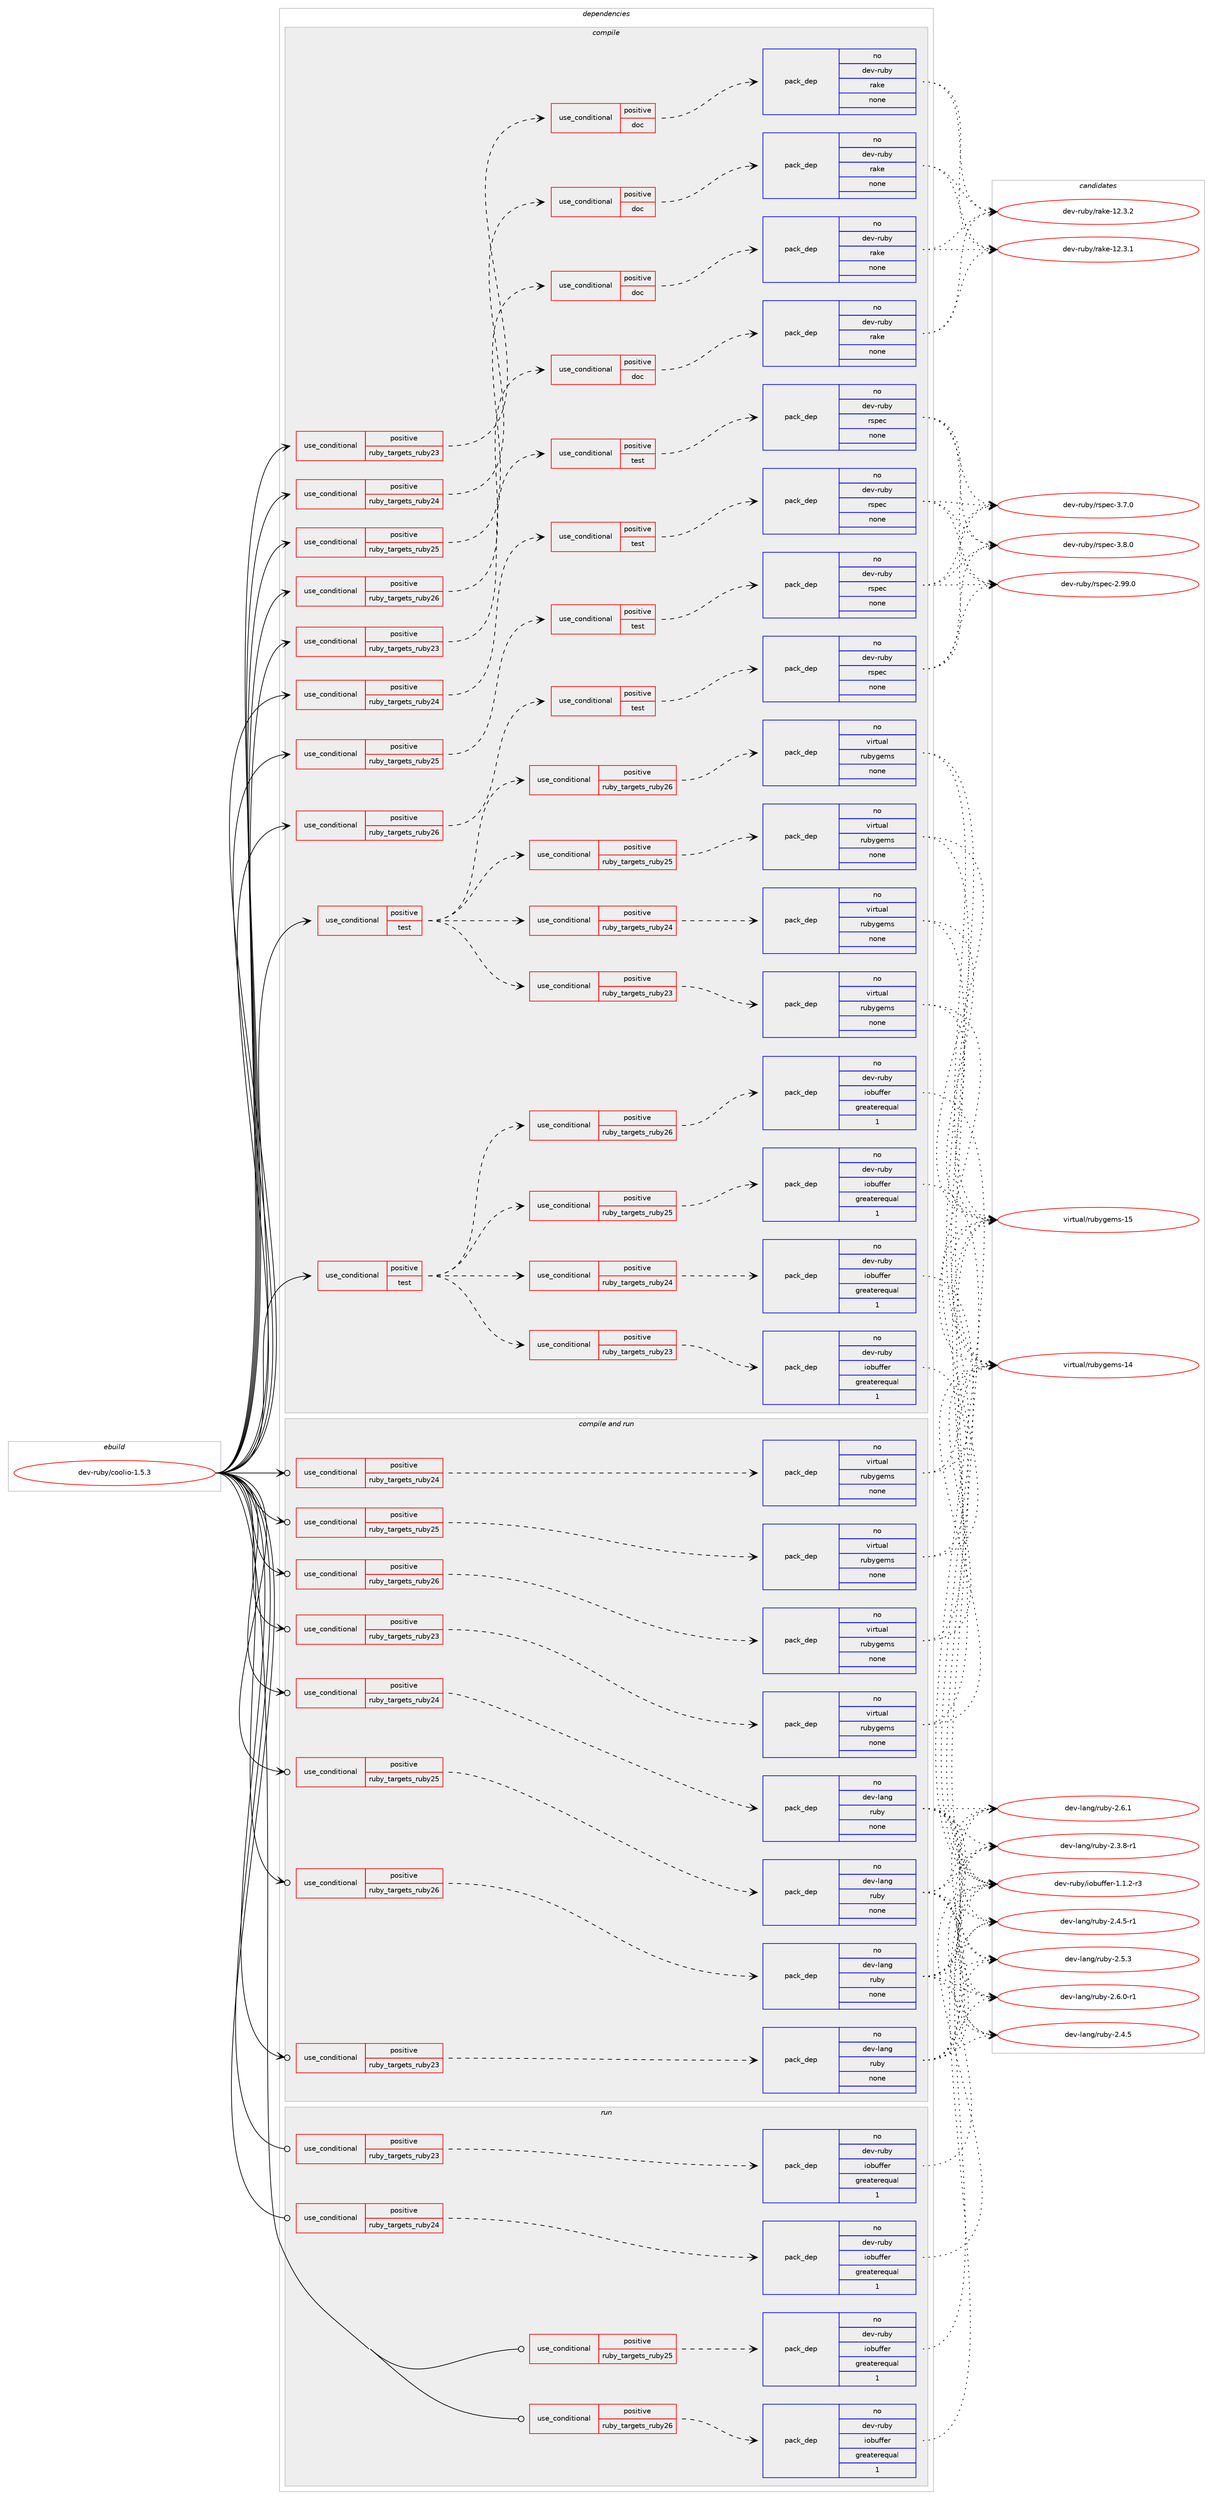 digraph prolog {

# *************
# Graph options
# *************

newrank=true;
concentrate=true;
compound=true;
graph [rankdir=LR,fontname=Helvetica,fontsize=10,ranksep=1.5];#, ranksep=2.5, nodesep=0.2];
edge  [arrowhead=vee];
node  [fontname=Helvetica,fontsize=10];

# **********
# The ebuild
# **********

subgraph cluster_leftcol {
color=gray;
rank=same;
label=<<i>ebuild</i>>;
id [label="dev-ruby/coolio-1.5.3", color=red, width=4, href="../dev-ruby/coolio-1.5.3.svg"];
}

# ****************
# The dependencies
# ****************

subgraph cluster_midcol {
color=gray;
label=<<i>dependencies</i>>;
subgraph cluster_compile {
fillcolor="#eeeeee";
style=filled;
label=<<i>compile</i>>;
subgraph cond397027 {
dependency1488202 [label=<<TABLE BORDER="0" CELLBORDER="1" CELLSPACING="0" CELLPADDING="4"><TR><TD ROWSPAN="3" CELLPADDING="10">use_conditional</TD></TR><TR><TD>positive</TD></TR><TR><TD>ruby_targets_ruby23</TD></TR></TABLE>>, shape=none, color=red];
subgraph cond397028 {
dependency1488203 [label=<<TABLE BORDER="0" CELLBORDER="1" CELLSPACING="0" CELLPADDING="4"><TR><TD ROWSPAN="3" CELLPADDING="10">use_conditional</TD></TR><TR><TD>positive</TD></TR><TR><TD>doc</TD></TR></TABLE>>, shape=none, color=red];
subgraph pack1067731 {
dependency1488204 [label=<<TABLE BORDER="0" CELLBORDER="1" CELLSPACING="0" CELLPADDING="4" WIDTH="220"><TR><TD ROWSPAN="6" CELLPADDING="30">pack_dep</TD></TR><TR><TD WIDTH="110">no</TD></TR><TR><TD>dev-ruby</TD></TR><TR><TD>rake</TD></TR><TR><TD>none</TD></TR><TR><TD></TD></TR></TABLE>>, shape=none, color=blue];
}
dependency1488203:e -> dependency1488204:w [weight=20,style="dashed",arrowhead="vee"];
}
dependency1488202:e -> dependency1488203:w [weight=20,style="dashed",arrowhead="vee"];
}
id:e -> dependency1488202:w [weight=20,style="solid",arrowhead="vee"];
subgraph cond397029 {
dependency1488205 [label=<<TABLE BORDER="0" CELLBORDER="1" CELLSPACING="0" CELLPADDING="4"><TR><TD ROWSPAN="3" CELLPADDING="10">use_conditional</TD></TR><TR><TD>positive</TD></TR><TR><TD>ruby_targets_ruby23</TD></TR></TABLE>>, shape=none, color=red];
subgraph cond397030 {
dependency1488206 [label=<<TABLE BORDER="0" CELLBORDER="1" CELLSPACING="0" CELLPADDING="4"><TR><TD ROWSPAN="3" CELLPADDING="10">use_conditional</TD></TR><TR><TD>positive</TD></TR><TR><TD>test</TD></TR></TABLE>>, shape=none, color=red];
subgraph pack1067732 {
dependency1488207 [label=<<TABLE BORDER="0" CELLBORDER="1" CELLSPACING="0" CELLPADDING="4" WIDTH="220"><TR><TD ROWSPAN="6" CELLPADDING="30">pack_dep</TD></TR><TR><TD WIDTH="110">no</TD></TR><TR><TD>dev-ruby</TD></TR><TR><TD>rspec</TD></TR><TR><TD>none</TD></TR><TR><TD></TD></TR></TABLE>>, shape=none, color=blue];
}
dependency1488206:e -> dependency1488207:w [weight=20,style="dashed",arrowhead="vee"];
}
dependency1488205:e -> dependency1488206:w [weight=20,style="dashed",arrowhead="vee"];
}
id:e -> dependency1488205:w [weight=20,style="solid",arrowhead="vee"];
subgraph cond397031 {
dependency1488208 [label=<<TABLE BORDER="0" CELLBORDER="1" CELLSPACING="0" CELLPADDING="4"><TR><TD ROWSPAN="3" CELLPADDING="10">use_conditional</TD></TR><TR><TD>positive</TD></TR><TR><TD>ruby_targets_ruby24</TD></TR></TABLE>>, shape=none, color=red];
subgraph cond397032 {
dependency1488209 [label=<<TABLE BORDER="0" CELLBORDER="1" CELLSPACING="0" CELLPADDING="4"><TR><TD ROWSPAN="3" CELLPADDING="10">use_conditional</TD></TR><TR><TD>positive</TD></TR><TR><TD>doc</TD></TR></TABLE>>, shape=none, color=red];
subgraph pack1067733 {
dependency1488210 [label=<<TABLE BORDER="0" CELLBORDER="1" CELLSPACING="0" CELLPADDING="4" WIDTH="220"><TR><TD ROWSPAN="6" CELLPADDING="30">pack_dep</TD></TR><TR><TD WIDTH="110">no</TD></TR><TR><TD>dev-ruby</TD></TR><TR><TD>rake</TD></TR><TR><TD>none</TD></TR><TR><TD></TD></TR></TABLE>>, shape=none, color=blue];
}
dependency1488209:e -> dependency1488210:w [weight=20,style="dashed",arrowhead="vee"];
}
dependency1488208:e -> dependency1488209:w [weight=20,style="dashed",arrowhead="vee"];
}
id:e -> dependency1488208:w [weight=20,style="solid",arrowhead="vee"];
subgraph cond397033 {
dependency1488211 [label=<<TABLE BORDER="0" CELLBORDER="1" CELLSPACING="0" CELLPADDING="4"><TR><TD ROWSPAN="3" CELLPADDING="10">use_conditional</TD></TR><TR><TD>positive</TD></TR><TR><TD>ruby_targets_ruby24</TD></TR></TABLE>>, shape=none, color=red];
subgraph cond397034 {
dependency1488212 [label=<<TABLE BORDER="0" CELLBORDER="1" CELLSPACING="0" CELLPADDING="4"><TR><TD ROWSPAN="3" CELLPADDING="10">use_conditional</TD></TR><TR><TD>positive</TD></TR><TR><TD>test</TD></TR></TABLE>>, shape=none, color=red];
subgraph pack1067734 {
dependency1488213 [label=<<TABLE BORDER="0" CELLBORDER="1" CELLSPACING="0" CELLPADDING="4" WIDTH="220"><TR><TD ROWSPAN="6" CELLPADDING="30">pack_dep</TD></TR><TR><TD WIDTH="110">no</TD></TR><TR><TD>dev-ruby</TD></TR><TR><TD>rspec</TD></TR><TR><TD>none</TD></TR><TR><TD></TD></TR></TABLE>>, shape=none, color=blue];
}
dependency1488212:e -> dependency1488213:w [weight=20,style="dashed",arrowhead="vee"];
}
dependency1488211:e -> dependency1488212:w [weight=20,style="dashed",arrowhead="vee"];
}
id:e -> dependency1488211:w [weight=20,style="solid",arrowhead="vee"];
subgraph cond397035 {
dependency1488214 [label=<<TABLE BORDER="0" CELLBORDER="1" CELLSPACING="0" CELLPADDING="4"><TR><TD ROWSPAN="3" CELLPADDING="10">use_conditional</TD></TR><TR><TD>positive</TD></TR><TR><TD>ruby_targets_ruby25</TD></TR></TABLE>>, shape=none, color=red];
subgraph cond397036 {
dependency1488215 [label=<<TABLE BORDER="0" CELLBORDER="1" CELLSPACING="0" CELLPADDING="4"><TR><TD ROWSPAN="3" CELLPADDING="10">use_conditional</TD></TR><TR><TD>positive</TD></TR><TR><TD>doc</TD></TR></TABLE>>, shape=none, color=red];
subgraph pack1067735 {
dependency1488216 [label=<<TABLE BORDER="0" CELLBORDER="1" CELLSPACING="0" CELLPADDING="4" WIDTH="220"><TR><TD ROWSPAN="6" CELLPADDING="30">pack_dep</TD></TR><TR><TD WIDTH="110">no</TD></TR><TR><TD>dev-ruby</TD></TR><TR><TD>rake</TD></TR><TR><TD>none</TD></TR><TR><TD></TD></TR></TABLE>>, shape=none, color=blue];
}
dependency1488215:e -> dependency1488216:w [weight=20,style="dashed",arrowhead="vee"];
}
dependency1488214:e -> dependency1488215:w [weight=20,style="dashed",arrowhead="vee"];
}
id:e -> dependency1488214:w [weight=20,style="solid",arrowhead="vee"];
subgraph cond397037 {
dependency1488217 [label=<<TABLE BORDER="0" CELLBORDER="1" CELLSPACING="0" CELLPADDING="4"><TR><TD ROWSPAN="3" CELLPADDING="10">use_conditional</TD></TR><TR><TD>positive</TD></TR><TR><TD>ruby_targets_ruby25</TD></TR></TABLE>>, shape=none, color=red];
subgraph cond397038 {
dependency1488218 [label=<<TABLE BORDER="0" CELLBORDER="1" CELLSPACING="0" CELLPADDING="4"><TR><TD ROWSPAN="3" CELLPADDING="10">use_conditional</TD></TR><TR><TD>positive</TD></TR><TR><TD>test</TD></TR></TABLE>>, shape=none, color=red];
subgraph pack1067736 {
dependency1488219 [label=<<TABLE BORDER="0" CELLBORDER="1" CELLSPACING="0" CELLPADDING="4" WIDTH="220"><TR><TD ROWSPAN="6" CELLPADDING="30">pack_dep</TD></TR><TR><TD WIDTH="110">no</TD></TR><TR><TD>dev-ruby</TD></TR><TR><TD>rspec</TD></TR><TR><TD>none</TD></TR><TR><TD></TD></TR></TABLE>>, shape=none, color=blue];
}
dependency1488218:e -> dependency1488219:w [weight=20,style="dashed",arrowhead="vee"];
}
dependency1488217:e -> dependency1488218:w [weight=20,style="dashed",arrowhead="vee"];
}
id:e -> dependency1488217:w [weight=20,style="solid",arrowhead="vee"];
subgraph cond397039 {
dependency1488220 [label=<<TABLE BORDER="0" CELLBORDER="1" CELLSPACING="0" CELLPADDING="4"><TR><TD ROWSPAN="3" CELLPADDING="10">use_conditional</TD></TR><TR><TD>positive</TD></TR><TR><TD>ruby_targets_ruby26</TD></TR></TABLE>>, shape=none, color=red];
subgraph cond397040 {
dependency1488221 [label=<<TABLE BORDER="0" CELLBORDER="1" CELLSPACING="0" CELLPADDING="4"><TR><TD ROWSPAN="3" CELLPADDING="10">use_conditional</TD></TR><TR><TD>positive</TD></TR><TR><TD>doc</TD></TR></TABLE>>, shape=none, color=red];
subgraph pack1067737 {
dependency1488222 [label=<<TABLE BORDER="0" CELLBORDER="1" CELLSPACING="0" CELLPADDING="4" WIDTH="220"><TR><TD ROWSPAN="6" CELLPADDING="30">pack_dep</TD></TR><TR><TD WIDTH="110">no</TD></TR><TR><TD>dev-ruby</TD></TR><TR><TD>rake</TD></TR><TR><TD>none</TD></TR><TR><TD></TD></TR></TABLE>>, shape=none, color=blue];
}
dependency1488221:e -> dependency1488222:w [weight=20,style="dashed",arrowhead="vee"];
}
dependency1488220:e -> dependency1488221:w [weight=20,style="dashed",arrowhead="vee"];
}
id:e -> dependency1488220:w [weight=20,style="solid",arrowhead="vee"];
subgraph cond397041 {
dependency1488223 [label=<<TABLE BORDER="0" CELLBORDER="1" CELLSPACING="0" CELLPADDING="4"><TR><TD ROWSPAN="3" CELLPADDING="10">use_conditional</TD></TR><TR><TD>positive</TD></TR><TR><TD>ruby_targets_ruby26</TD></TR></TABLE>>, shape=none, color=red];
subgraph cond397042 {
dependency1488224 [label=<<TABLE BORDER="0" CELLBORDER="1" CELLSPACING="0" CELLPADDING="4"><TR><TD ROWSPAN="3" CELLPADDING="10">use_conditional</TD></TR><TR><TD>positive</TD></TR><TR><TD>test</TD></TR></TABLE>>, shape=none, color=red];
subgraph pack1067738 {
dependency1488225 [label=<<TABLE BORDER="0" CELLBORDER="1" CELLSPACING="0" CELLPADDING="4" WIDTH="220"><TR><TD ROWSPAN="6" CELLPADDING="30">pack_dep</TD></TR><TR><TD WIDTH="110">no</TD></TR><TR><TD>dev-ruby</TD></TR><TR><TD>rspec</TD></TR><TR><TD>none</TD></TR><TR><TD></TD></TR></TABLE>>, shape=none, color=blue];
}
dependency1488224:e -> dependency1488225:w [weight=20,style="dashed",arrowhead="vee"];
}
dependency1488223:e -> dependency1488224:w [weight=20,style="dashed",arrowhead="vee"];
}
id:e -> dependency1488223:w [weight=20,style="solid",arrowhead="vee"];
subgraph cond397043 {
dependency1488226 [label=<<TABLE BORDER="0" CELLBORDER="1" CELLSPACING="0" CELLPADDING="4"><TR><TD ROWSPAN="3" CELLPADDING="10">use_conditional</TD></TR><TR><TD>positive</TD></TR><TR><TD>test</TD></TR></TABLE>>, shape=none, color=red];
subgraph cond397044 {
dependency1488227 [label=<<TABLE BORDER="0" CELLBORDER="1" CELLSPACING="0" CELLPADDING="4"><TR><TD ROWSPAN="3" CELLPADDING="10">use_conditional</TD></TR><TR><TD>positive</TD></TR><TR><TD>ruby_targets_ruby23</TD></TR></TABLE>>, shape=none, color=red];
subgraph pack1067739 {
dependency1488228 [label=<<TABLE BORDER="0" CELLBORDER="1" CELLSPACING="0" CELLPADDING="4" WIDTH="220"><TR><TD ROWSPAN="6" CELLPADDING="30">pack_dep</TD></TR><TR><TD WIDTH="110">no</TD></TR><TR><TD>dev-ruby</TD></TR><TR><TD>iobuffer</TD></TR><TR><TD>greaterequal</TD></TR><TR><TD>1</TD></TR></TABLE>>, shape=none, color=blue];
}
dependency1488227:e -> dependency1488228:w [weight=20,style="dashed",arrowhead="vee"];
}
dependency1488226:e -> dependency1488227:w [weight=20,style="dashed",arrowhead="vee"];
subgraph cond397045 {
dependency1488229 [label=<<TABLE BORDER="0" CELLBORDER="1" CELLSPACING="0" CELLPADDING="4"><TR><TD ROWSPAN="3" CELLPADDING="10">use_conditional</TD></TR><TR><TD>positive</TD></TR><TR><TD>ruby_targets_ruby24</TD></TR></TABLE>>, shape=none, color=red];
subgraph pack1067740 {
dependency1488230 [label=<<TABLE BORDER="0" CELLBORDER="1" CELLSPACING="0" CELLPADDING="4" WIDTH="220"><TR><TD ROWSPAN="6" CELLPADDING="30">pack_dep</TD></TR><TR><TD WIDTH="110">no</TD></TR><TR><TD>dev-ruby</TD></TR><TR><TD>iobuffer</TD></TR><TR><TD>greaterequal</TD></TR><TR><TD>1</TD></TR></TABLE>>, shape=none, color=blue];
}
dependency1488229:e -> dependency1488230:w [weight=20,style="dashed",arrowhead="vee"];
}
dependency1488226:e -> dependency1488229:w [weight=20,style="dashed",arrowhead="vee"];
subgraph cond397046 {
dependency1488231 [label=<<TABLE BORDER="0" CELLBORDER="1" CELLSPACING="0" CELLPADDING="4"><TR><TD ROWSPAN="3" CELLPADDING="10">use_conditional</TD></TR><TR><TD>positive</TD></TR><TR><TD>ruby_targets_ruby25</TD></TR></TABLE>>, shape=none, color=red];
subgraph pack1067741 {
dependency1488232 [label=<<TABLE BORDER="0" CELLBORDER="1" CELLSPACING="0" CELLPADDING="4" WIDTH="220"><TR><TD ROWSPAN="6" CELLPADDING="30">pack_dep</TD></TR><TR><TD WIDTH="110">no</TD></TR><TR><TD>dev-ruby</TD></TR><TR><TD>iobuffer</TD></TR><TR><TD>greaterequal</TD></TR><TR><TD>1</TD></TR></TABLE>>, shape=none, color=blue];
}
dependency1488231:e -> dependency1488232:w [weight=20,style="dashed",arrowhead="vee"];
}
dependency1488226:e -> dependency1488231:w [weight=20,style="dashed",arrowhead="vee"];
subgraph cond397047 {
dependency1488233 [label=<<TABLE BORDER="0" CELLBORDER="1" CELLSPACING="0" CELLPADDING="4"><TR><TD ROWSPAN="3" CELLPADDING="10">use_conditional</TD></TR><TR><TD>positive</TD></TR><TR><TD>ruby_targets_ruby26</TD></TR></TABLE>>, shape=none, color=red];
subgraph pack1067742 {
dependency1488234 [label=<<TABLE BORDER="0" CELLBORDER="1" CELLSPACING="0" CELLPADDING="4" WIDTH="220"><TR><TD ROWSPAN="6" CELLPADDING="30">pack_dep</TD></TR><TR><TD WIDTH="110">no</TD></TR><TR><TD>dev-ruby</TD></TR><TR><TD>iobuffer</TD></TR><TR><TD>greaterequal</TD></TR><TR><TD>1</TD></TR></TABLE>>, shape=none, color=blue];
}
dependency1488233:e -> dependency1488234:w [weight=20,style="dashed",arrowhead="vee"];
}
dependency1488226:e -> dependency1488233:w [weight=20,style="dashed",arrowhead="vee"];
}
id:e -> dependency1488226:w [weight=20,style="solid",arrowhead="vee"];
subgraph cond397048 {
dependency1488235 [label=<<TABLE BORDER="0" CELLBORDER="1" CELLSPACING="0" CELLPADDING="4"><TR><TD ROWSPAN="3" CELLPADDING="10">use_conditional</TD></TR><TR><TD>positive</TD></TR><TR><TD>test</TD></TR></TABLE>>, shape=none, color=red];
subgraph cond397049 {
dependency1488236 [label=<<TABLE BORDER="0" CELLBORDER="1" CELLSPACING="0" CELLPADDING="4"><TR><TD ROWSPAN="3" CELLPADDING="10">use_conditional</TD></TR><TR><TD>positive</TD></TR><TR><TD>ruby_targets_ruby23</TD></TR></TABLE>>, shape=none, color=red];
subgraph pack1067743 {
dependency1488237 [label=<<TABLE BORDER="0" CELLBORDER="1" CELLSPACING="0" CELLPADDING="4" WIDTH="220"><TR><TD ROWSPAN="6" CELLPADDING="30">pack_dep</TD></TR><TR><TD WIDTH="110">no</TD></TR><TR><TD>virtual</TD></TR><TR><TD>rubygems</TD></TR><TR><TD>none</TD></TR><TR><TD></TD></TR></TABLE>>, shape=none, color=blue];
}
dependency1488236:e -> dependency1488237:w [weight=20,style="dashed",arrowhead="vee"];
}
dependency1488235:e -> dependency1488236:w [weight=20,style="dashed",arrowhead="vee"];
subgraph cond397050 {
dependency1488238 [label=<<TABLE BORDER="0" CELLBORDER="1" CELLSPACING="0" CELLPADDING="4"><TR><TD ROWSPAN="3" CELLPADDING="10">use_conditional</TD></TR><TR><TD>positive</TD></TR><TR><TD>ruby_targets_ruby24</TD></TR></TABLE>>, shape=none, color=red];
subgraph pack1067744 {
dependency1488239 [label=<<TABLE BORDER="0" CELLBORDER="1" CELLSPACING="0" CELLPADDING="4" WIDTH="220"><TR><TD ROWSPAN="6" CELLPADDING="30">pack_dep</TD></TR><TR><TD WIDTH="110">no</TD></TR><TR><TD>virtual</TD></TR><TR><TD>rubygems</TD></TR><TR><TD>none</TD></TR><TR><TD></TD></TR></TABLE>>, shape=none, color=blue];
}
dependency1488238:e -> dependency1488239:w [weight=20,style="dashed",arrowhead="vee"];
}
dependency1488235:e -> dependency1488238:w [weight=20,style="dashed",arrowhead="vee"];
subgraph cond397051 {
dependency1488240 [label=<<TABLE BORDER="0" CELLBORDER="1" CELLSPACING="0" CELLPADDING="4"><TR><TD ROWSPAN="3" CELLPADDING="10">use_conditional</TD></TR><TR><TD>positive</TD></TR><TR><TD>ruby_targets_ruby25</TD></TR></TABLE>>, shape=none, color=red];
subgraph pack1067745 {
dependency1488241 [label=<<TABLE BORDER="0" CELLBORDER="1" CELLSPACING="0" CELLPADDING="4" WIDTH="220"><TR><TD ROWSPAN="6" CELLPADDING="30">pack_dep</TD></TR><TR><TD WIDTH="110">no</TD></TR><TR><TD>virtual</TD></TR><TR><TD>rubygems</TD></TR><TR><TD>none</TD></TR><TR><TD></TD></TR></TABLE>>, shape=none, color=blue];
}
dependency1488240:e -> dependency1488241:w [weight=20,style="dashed",arrowhead="vee"];
}
dependency1488235:e -> dependency1488240:w [weight=20,style="dashed",arrowhead="vee"];
subgraph cond397052 {
dependency1488242 [label=<<TABLE BORDER="0" CELLBORDER="1" CELLSPACING="0" CELLPADDING="4"><TR><TD ROWSPAN="3" CELLPADDING="10">use_conditional</TD></TR><TR><TD>positive</TD></TR><TR><TD>ruby_targets_ruby26</TD></TR></TABLE>>, shape=none, color=red];
subgraph pack1067746 {
dependency1488243 [label=<<TABLE BORDER="0" CELLBORDER="1" CELLSPACING="0" CELLPADDING="4" WIDTH="220"><TR><TD ROWSPAN="6" CELLPADDING="30">pack_dep</TD></TR><TR><TD WIDTH="110">no</TD></TR><TR><TD>virtual</TD></TR><TR><TD>rubygems</TD></TR><TR><TD>none</TD></TR><TR><TD></TD></TR></TABLE>>, shape=none, color=blue];
}
dependency1488242:e -> dependency1488243:w [weight=20,style="dashed",arrowhead="vee"];
}
dependency1488235:e -> dependency1488242:w [weight=20,style="dashed",arrowhead="vee"];
}
id:e -> dependency1488235:w [weight=20,style="solid",arrowhead="vee"];
}
subgraph cluster_compileandrun {
fillcolor="#eeeeee";
style=filled;
label=<<i>compile and run</i>>;
subgraph cond397053 {
dependency1488244 [label=<<TABLE BORDER="0" CELLBORDER="1" CELLSPACING="0" CELLPADDING="4"><TR><TD ROWSPAN="3" CELLPADDING="10">use_conditional</TD></TR><TR><TD>positive</TD></TR><TR><TD>ruby_targets_ruby23</TD></TR></TABLE>>, shape=none, color=red];
subgraph pack1067747 {
dependency1488245 [label=<<TABLE BORDER="0" CELLBORDER="1" CELLSPACING="0" CELLPADDING="4" WIDTH="220"><TR><TD ROWSPAN="6" CELLPADDING="30">pack_dep</TD></TR><TR><TD WIDTH="110">no</TD></TR><TR><TD>dev-lang</TD></TR><TR><TD>ruby</TD></TR><TR><TD>none</TD></TR><TR><TD></TD></TR></TABLE>>, shape=none, color=blue];
}
dependency1488244:e -> dependency1488245:w [weight=20,style="dashed",arrowhead="vee"];
}
id:e -> dependency1488244:w [weight=20,style="solid",arrowhead="odotvee"];
subgraph cond397054 {
dependency1488246 [label=<<TABLE BORDER="0" CELLBORDER="1" CELLSPACING="0" CELLPADDING="4"><TR><TD ROWSPAN="3" CELLPADDING="10">use_conditional</TD></TR><TR><TD>positive</TD></TR><TR><TD>ruby_targets_ruby23</TD></TR></TABLE>>, shape=none, color=red];
subgraph pack1067748 {
dependency1488247 [label=<<TABLE BORDER="0" CELLBORDER="1" CELLSPACING="0" CELLPADDING="4" WIDTH="220"><TR><TD ROWSPAN="6" CELLPADDING="30">pack_dep</TD></TR><TR><TD WIDTH="110">no</TD></TR><TR><TD>virtual</TD></TR><TR><TD>rubygems</TD></TR><TR><TD>none</TD></TR><TR><TD></TD></TR></TABLE>>, shape=none, color=blue];
}
dependency1488246:e -> dependency1488247:w [weight=20,style="dashed",arrowhead="vee"];
}
id:e -> dependency1488246:w [weight=20,style="solid",arrowhead="odotvee"];
subgraph cond397055 {
dependency1488248 [label=<<TABLE BORDER="0" CELLBORDER="1" CELLSPACING="0" CELLPADDING="4"><TR><TD ROWSPAN="3" CELLPADDING="10">use_conditional</TD></TR><TR><TD>positive</TD></TR><TR><TD>ruby_targets_ruby24</TD></TR></TABLE>>, shape=none, color=red];
subgraph pack1067749 {
dependency1488249 [label=<<TABLE BORDER="0" CELLBORDER="1" CELLSPACING="0" CELLPADDING="4" WIDTH="220"><TR><TD ROWSPAN="6" CELLPADDING="30">pack_dep</TD></TR><TR><TD WIDTH="110">no</TD></TR><TR><TD>dev-lang</TD></TR><TR><TD>ruby</TD></TR><TR><TD>none</TD></TR><TR><TD></TD></TR></TABLE>>, shape=none, color=blue];
}
dependency1488248:e -> dependency1488249:w [weight=20,style="dashed",arrowhead="vee"];
}
id:e -> dependency1488248:w [weight=20,style="solid",arrowhead="odotvee"];
subgraph cond397056 {
dependency1488250 [label=<<TABLE BORDER="0" CELLBORDER="1" CELLSPACING="0" CELLPADDING="4"><TR><TD ROWSPAN="3" CELLPADDING="10">use_conditional</TD></TR><TR><TD>positive</TD></TR><TR><TD>ruby_targets_ruby24</TD></TR></TABLE>>, shape=none, color=red];
subgraph pack1067750 {
dependency1488251 [label=<<TABLE BORDER="0" CELLBORDER="1" CELLSPACING="0" CELLPADDING="4" WIDTH="220"><TR><TD ROWSPAN="6" CELLPADDING="30">pack_dep</TD></TR><TR><TD WIDTH="110">no</TD></TR><TR><TD>virtual</TD></TR><TR><TD>rubygems</TD></TR><TR><TD>none</TD></TR><TR><TD></TD></TR></TABLE>>, shape=none, color=blue];
}
dependency1488250:e -> dependency1488251:w [weight=20,style="dashed",arrowhead="vee"];
}
id:e -> dependency1488250:w [weight=20,style="solid",arrowhead="odotvee"];
subgraph cond397057 {
dependency1488252 [label=<<TABLE BORDER="0" CELLBORDER="1" CELLSPACING="0" CELLPADDING="4"><TR><TD ROWSPAN="3" CELLPADDING="10">use_conditional</TD></TR><TR><TD>positive</TD></TR><TR><TD>ruby_targets_ruby25</TD></TR></TABLE>>, shape=none, color=red];
subgraph pack1067751 {
dependency1488253 [label=<<TABLE BORDER="0" CELLBORDER="1" CELLSPACING="0" CELLPADDING="4" WIDTH="220"><TR><TD ROWSPAN="6" CELLPADDING="30">pack_dep</TD></TR><TR><TD WIDTH="110">no</TD></TR><TR><TD>dev-lang</TD></TR><TR><TD>ruby</TD></TR><TR><TD>none</TD></TR><TR><TD></TD></TR></TABLE>>, shape=none, color=blue];
}
dependency1488252:e -> dependency1488253:w [weight=20,style="dashed",arrowhead="vee"];
}
id:e -> dependency1488252:w [weight=20,style="solid",arrowhead="odotvee"];
subgraph cond397058 {
dependency1488254 [label=<<TABLE BORDER="0" CELLBORDER="1" CELLSPACING="0" CELLPADDING="4"><TR><TD ROWSPAN="3" CELLPADDING="10">use_conditional</TD></TR><TR><TD>positive</TD></TR><TR><TD>ruby_targets_ruby25</TD></TR></TABLE>>, shape=none, color=red];
subgraph pack1067752 {
dependency1488255 [label=<<TABLE BORDER="0" CELLBORDER="1" CELLSPACING="0" CELLPADDING="4" WIDTH="220"><TR><TD ROWSPAN="6" CELLPADDING="30">pack_dep</TD></TR><TR><TD WIDTH="110">no</TD></TR><TR><TD>virtual</TD></TR><TR><TD>rubygems</TD></TR><TR><TD>none</TD></TR><TR><TD></TD></TR></TABLE>>, shape=none, color=blue];
}
dependency1488254:e -> dependency1488255:w [weight=20,style="dashed",arrowhead="vee"];
}
id:e -> dependency1488254:w [weight=20,style="solid",arrowhead="odotvee"];
subgraph cond397059 {
dependency1488256 [label=<<TABLE BORDER="0" CELLBORDER="1" CELLSPACING="0" CELLPADDING="4"><TR><TD ROWSPAN="3" CELLPADDING="10">use_conditional</TD></TR><TR><TD>positive</TD></TR><TR><TD>ruby_targets_ruby26</TD></TR></TABLE>>, shape=none, color=red];
subgraph pack1067753 {
dependency1488257 [label=<<TABLE BORDER="0" CELLBORDER="1" CELLSPACING="0" CELLPADDING="4" WIDTH="220"><TR><TD ROWSPAN="6" CELLPADDING="30">pack_dep</TD></TR><TR><TD WIDTH="110">no</TD></TR><TR><TD>dev-lang</TD></TR><TR><TD>ruby</TD></TR><TR><TD>none</TD></TR><TR><TD></TD></TR></TABLE>>, shape=none, color=blue];
}
dependency1488256:e -> dependency1488257:w [weight=20,style="dashed",arrowhead="vee"];
}
id:e -> dependency1488256:w [weight=20,style="solid",arrowhead="odotvee"];
subgraph cond397060 {
dependency1488258 [label=<<TABLE BORDER="0" CELLBORDER="1" CELLSPACING="0" CELLPADDING="4"><TR><TD ROWSPAN="3" CELLPADDING="10">use_conditional</TD></TR><TR><TD>positive</TD></TR><TR><TD>ruby_targets_ruby26</TD></TR></TABLE>>, shape=none, color=red];
subgraph pack1067754 {
dependency1488259 [label=<<TABLE BORDER="0" CELLBORDER="1" CELLSPACING="0" CELLPADDING="4" WIDTH="220"><TR><TD ROWSPAN="6" CELLPADDING="30">pack_dep</TD></TR><TR><TD WIDTH="110">no</TD></TR><TR><TD>virtual</TD></TR><TR><TD>rubygems</TD></TR><TR><TD>none</TD></TR><TR><TD></TD></TR></TABLE>>, shape=none, color=blue];
}
dependency1488258:e -> dependency1488259:w [weight=20,style="dashed",arrowhead="vee"];
}
id:e -> dependency1488258:w [weight=20,style="solid",arrowhead="odotvee"];
}
subgraph cluster_run {
fillcolor="#eeeeee";
style=filled;
label=<<i>run</i>>;
subgraph cond397061 {
dependency1488260 [label=<<TABLE BORDER="0" CELLBORDER="1" CELLSPACING="0" CELLPADDING="4"><TR><TD ROWSPAN="3" CELLPADDING="10">use_conditional</TD></TR><TR><TD>positive</TD></TR><TR><TD>ruby_targets_ruby23</TD></TR></TABLE>>, shape=none, color=red];
subgraph pack1067755 {
dependency1488261 [label=<<TABLE BORDER="0" CELLBORDER="1" CELLSPACING="0" CELLPADDING="4" WIDTH="220"><TR><TD ROWSPAN="6" CELLPADDING="30">pack_dep</TD></TR><TR><TD WIDTH="110">no</TD></TR><TR><TD>dev-ruby</TD></TR><TR><TD>iobuffer</TD></TR><TR><TD>greaterequal</TD></TR><TR><TD>1</TD></TR></TABLE>>, shape=none, color=blue];
}
dependency1488260:e -> dependency1488261:w [weight=20,style="dashed",arrowhead="vee"];
}
id:e -> dependency1488260:w [weight=20,style="solid",arrowhead="odot"];
subgraph cond397062 {
dependency1488262 [label=<<TABLE BORDER="0" CELLBORDER="1" CELLSPACING="0" CELLPADDING="4"><TR><TD ROWSPAN="3" CELLPADDING="10">use_conditional</TD></TR><TR><TD>positive</TD></TR><TR><TD>ruby_targets_ruby24</TD></TR></TABLE>>, shape=none, color=red];
subgraph pack1067756 {
dependency1488263 [label=<<TABLE BORDER="0" CELLBORDER="1" CELLSPACING="0" CELLPADDING="4" WIDTH="220"><TR><TD ROWSPAN="6" CELLPADDING="30">pack_dep</TD></TR><TR><TD WIDTH="110">no</TD></TR><TR><TD>dev-ruby</TD></TR><TR><TD>iobuffer</TD></TR><TR><TD>greaterequal</TD></TR><TR><TD>1</TD></TR></TABLE>>, shape=none, color=blue];
}
dependency1488262:e -> dependency1488263:w [weight=20,style="dashed",arrowhead="vee"];
}
id:e -> dependency1488262:w [weight=20,style="solid",arrowhead="odot"];
subgraph cond397063 {
dependency1488264 [label=<<TABLE BORDER="0" CELLBORDER="1" CELLSPACING="0" CELLPADDING="4"><TR><TD ROWSPAN="3" CELLPADDING="10">use_conditional</TD></TR><TR><TD>positive</TD></TR><TR><TD>ruby_targets_ruby25</TD></TR></TABLE>>, shape=none, color=red];
subgraph pack1067757 {
dependency1488265 [label=<<TABLE BORDER="0" CELLBORDER="1" CELLSPACING="0" CELLPADDING="4" WIDTH="220"><TR><TD ROWSPAN="6" CELLPADDING="30">pack_dep</TD></TR><TR><TD WIDTH="110">no</TD></TR><TR><TD>dev-ruby</TD></TR><TR><TD>iobuffer</TD></TR><TR><TD>greaterequal</TD></TR><TR><TD>1</TD></TR></TABLE>>, shape=none, color=blue];
}
dependency1488264:e -> dependency1488265:w [weight=20,style="dashed",arrowhead="vee"];
}
id:e -> dependency1488264:w [weight=20,style="solid",arrowhead="odot"];
subgraph cond397064 {
dependency1488266 [label=<<TABLE BORDER="0" CELLBORDER="1" CELLSPACING="0" CELLPADDING="4"><TR><TD ROWSPAN="3" CELLPADDING="10">use_conditional</TD></TR><TR><TD>positive</TD></TR><TR><TD>ruby_targets_ruby26</TD></TR></TABLE>>, shape=none, color=red];
subgraph pack1067758 {
dependency1488267 [label=<<TABLE BORDER="0" CELLBORDER="1" CELLSPACING="0" CELLPADDING="4" WIDTH="220"><TR><TD ROWSPAN="6" CELLPADDING="30">pack_dep</TD></TR><TR><TD WIDTH="110">no</TD></TR><TR><TD>dev-ruby</TD></TR><TR><TD>iobuffer</TD></TR><TR><TD>greaterequal</TD></TR><TR><TD>1</TD></TR></TABLE>>, shape=none, color=blue];
}
dependency1488266:e -> dependency1488267:w [weight=20,style="dashed",arrowhead="vee"];
}
id:e -> dependency1488266:w [weight=20,style="solid",arrowhead="odot"];
}
}

# **************
# The candidates
# **************

subgraph cluster_choices {
rank=same;
color=gray;
label=<<i>candidates</i>>;

subgraph choice1067731 {
color=black;
nodesep=1;
choice1001011184511411798121471149710710145495046514649 [label="dev-ruby/rake-12.3.1", color=red, width=4,href="../dev-ruby/rake-12.3.1.svg"];
choice1001011184511411798121471149710710145495046514650 [label="dev-ruby/rake-12.3.2", color=red, width=4,href="../dev-ruby/rake-12.3.2.svg"];
dependency1488204:e -> choice1001011184511411798121471149710710145495046514649:w [style=dotted,weight="100"];
dependency1488204:e -> choice1001011184511411798121471149710710145495046514650:w [style=dotted,weight="100"];
}
subgraph choice1067732 {
color=black;
nodesep=1;
choice1001011184511411798121471141151121019945504657574648 [label="dev-ruby/rspec-2.99.0", color=red, width=4,href="../dev-ruby/rspec-2.99.0.svg"];
choice10010111845114117981214711411511210199455146554648 [label="dev-ruby/rspec-3.7.0", color=red, width=4,href="../dev-ruby/rspec-3.7.0.svg"];
choice10010111845114117981214711411511210199455146564648 [label="dev-ruby/rspec-3.8.0", color=red, width=4,href="../dev-ruby/rspec-3.8.0.svg"];
dependency1488207:e -> choice1001011184511411798121471141151121019945504657574648:w [style=dotted,weight="100"];
dependency1488207:e -> choice10010111845114117981214711411511210199455146554648:w [style=dotted,weight="100"];
dependency1488207:e -> choice10010111845114117981214711411511210199455146564648:w [style=dotted,weight="100"];
}
subgraph choice1067733 {
color=black;
nodesep=1;
choice1001011184511411798121471149710710145495046514649 [label="dev-ruby/rake-12.3.1", color=red, width=4,href="../dev-ruby/rake-12.3.1.svg"];
choice1001011184511411798121471149710710145495046514650 [label="dev-ruby/rake-12.3.2", color=red, width=4,href="../dev-ruby/rake-12.3.2.svg"];
dependency1488210:e -> choice1001011184511411798121471149710710145495046514649:w [style=dotted,weight="100"];
dependency1488210:e -> choice1001011184511411798121471149710710145495046514650:w [style=dotted,weight="100"];
}
subgraph choice1067734 {
color=black;
nodesep=1;
choice1001011184511411798121471141151121019945504657574648 [label="dev-ruby/rspec-2.99.0", color=red, width=4,href="../dev-ruby/rspec-2.99.0.svg"];
choice10010111845114117981214711411511210199455146554648 [label="dev-ruby/rspec-3.7.0", color=red, width=4,href="../dev-ruby/rspec-3.7.0.svg"];
choice10010111845114117981214711411511210199455146564648 [label="dev-ruby/rspec-3.8.0", color=red, width=4,href="../dev-ruby/rspec-3.8.0.svg"];
dependency1488213:e -> choice1001011184511411798121471141151121019945504657574648:w [style=dotted,weight="100"];
dependency1488213:e -> choice10010111845114117981214711411511210199455146554648:w [style=dotted,weight="100"];
dependency1488213:e -> choice10010111845114117981214711411511210199455146564648:w [style=dotted,weight="100"];
}
subgraph choice1067735 {
color=black;
nodesep=1;
choice1001011184511411798121471149710710145495046514649 [label="dev-ruby/rake-12.3.1", color=red, width=4,href="../dev-ruby/rake-12.3.1.svg"];
choice1001011184511411798121471149710710145495046514650 [label="dev-ruby/rake-12.3.2", color=red, width=4,href="../dev-ruby/rake-12.3.2.svg"];
dependency1488216:e -> choice1001011184511411798121471149710710145495046514649:w [style=dotted,weight="100"];
dependency1488216:e -> choice1001011184511411798121471149710710145495046514650:w [style=dotted,weight="100"];
}
subgraph choice1067736 {
color=black;
nodesep=1;
choice1001011184511411798121471141151121019945504657574648 [label="dev-ruby/rspec-2.99.0", color=red, width=4,href="../dev-ruby/rspec-2.99.0.svg"];
choice10010111845114117981214711411511210199455146554648 [label="dev-ruby/rspec-3.7.0", color=red, width=4,href="../dev-ruby/rspec-3.7.0.svg"];
choice10010111845114117981214711411511210199455146564648 [label="dev-ruby/rspec-3.8.0", color=red, width=4,href="../dev-ruby/rspec-3.8.0.svg"];
dependency1488219:e -> choice1001011184511411798121471141151121019945504657574648:w [style=dotted,weight="100"];
dependency1488219:e -> choice10010111845114117981214711411511210199455146554648:w [style=dotted,weight="100"];
dependency1488219:e -> choice10010111845114117981214711411511210199455146564648:w [style=dotted,weight="100"];
}
subgraph choice1067737 {
color=black;
nodesep=1;
choice1001011184511411798121471149710710145495046514649 [label="dev-ruby/rake-12.3.1", color=red, width=4,href="../dev-ruby/rake-12.3.1.svg"];
choice1001011184511411798121471149710710145495046514650 [label="dev-ruby/rake-12.3.2", color=red, width=4,href="../dev-ruby/rake-12.3.2.svg"];
dependency1488222:e -> choice1001011184511411798121471149710710145495046514649:w [style=dotted,weight="100"];
dependency1488222:e -> choice1001011184511411798121471149710710145495046514650:w [style=dotted,weight="100"];
}
subgraph choice1067738 {
color=black;
nodesep=1;
choice1001011184511411798121471141151121019945504657574648 [label="dev-ruby/rspec-2.99.0", color=red, width=4,href="../dev-ruby/rspec-2.99.0.svg"];
choice10010111845114117981214711411511210199455146554648 [label="dev-ruby/rspec-3.7.0", color=red, width=4,href="../dev-ruby/rspec-3.7.0.svg"];
choice10010111845114117981214711411511210199455146564648 [label="dev-ruby/rspec-3.8.0", color=red, width=4,href="../dev-ruby/rspec-3.8.0.svg"];
dependency1488225:e -> choice1001011184511411798121471141151121019945504657574648:w [style=dotted,weight="100"];
dependency1488225:e -> choice10010111845114117981214711411511210199455146554648:w [style=dotted,weight="100"];
dependency1488225:e -> choice10010111845114117981214711411511210199455146564648:w [style=dotted,weight="100"];
}
subgraph choice1067739 {
color=black;
nodesep=1;
choice100101118451141179812147105111981171021021011144549464946504511451 [label="dev-ruby/iobuffer-1.1.2-r3", color=red, width=4,href="../dev-ruby/iobuffer-1.1.2-r3.svg"];
dependency1488228:e -> choice100101118451141179812147105111981171021021011144549464946504511451:w [style=dotted,weight="100"];
}
subgraph choice1067740 {
color=black;
nodesep=1;
choice100101118451141179812147105111981171021021011144549464946504511451 [label="dev-ruby/iobuffer-1.1.2-r3", color=red, width=4,href="../dev-ruby/iobuffer-1.1.2-r3.svg"];
dependency1488230:e -> choice100101118451141179812147105111981171021021011144549464946504511451:w [style=dotted,weight="100"];
}
subgraph choice1067741 {
color=black;
nodesep=1;
choice100101118451141179812147105111981171021021011144549464946504511451 [label="dev-ruby/iobuffer-1.1.2-r3", color=red, width=4,href="../dev-ruby/iobuffer-1.1.2-r3.svg"];
dependency1488232:e -> choice100101118451141179812147105111981171021021011144549464946504511451:w [style=dotted,weight="100"];
}
subgraph choice1067742 {
color=black;
nodesep=1;
choice100101118451141179812147105111981171021021011144549464946504511451 [label="dev-ruby/iobuffer-1.1.2-r3", color=red, width=4,href="../dev-ruby/iobuffer-1.1.2-r3.svg"];
dependency1488234:e -> choice100101118451141179812147105111981171021021011144549464946504511451:w [style=dotted,weight="100"];
}
subgraph choice1067743 {
color=black;
nodesep=1;
choice118105114116117971084711411798121103101109115454952 [label="virtual/rubygems-14", color=red, width=4,href="../virtual/rubygems-14.svg"];
choice118105114116117971084711411798121103101109115454953 [label="virtual/rubygems-15", color=red, width=4,href="../virtual/rubygems-15.svg"];
dependency1488237:e -> choice118105114116117971084711411798121103101109115454952:w [style=dotted,weight="100"];
dependency1488237:e -> choice118105114116117971084711411798121103101109115454953:w [style=dotted,weight="100"];
}
subgraph choice1067744 {
color=black;
nodesep=1;
choice118105114116117971084711411798121103101109115454952 [label="virtual/rubygems-14", color=red, width=4,href="../virtual/rubygems-14.svg"];
choice118105114116117971084711411798121103101109115454953 [label="virtual/rubygems-15", color=red, width=4,href="../virtual/rubygems-15.svg"];
dependency1488239:e -> choice118105114116117971084711411798121103101109115454952:w [style=dotted,weight="100"];
dependency1488239:e -> choice118105114116117971084711411798121103101109115454953:w [style=dotted,weight="100"];
}
subgraph choice1067745 {
color=black;
nodesep=1;
choice118105114116117971084711411798121103101109115454952 [label="virtual/rubygems-14", color=red, width=4,href="../virtual/rubygems-14.svg"];
choice118105114116117971084711411798121103101109115454953 [label="virtual/rubygems-15", color=red, width=4,href="../virtual/rubygems-15.svg"];
dependency1488241:e -> choice118105114116117971084711411798121103101109115454952:w [style=dotted,weight="100"];
dependency1488241:e -> choice118105114116117971084711411798121103101109115454953:w [style=dotted,weight="100"];
}
subgraph choice1067746 {
color=black;
nodesep=1;
choice118105114116117971084711411798121103101109115454952 [label="virtual/rubygems-14", color=red, width=4,href="../virtual/rubygems-14.svg"];
choice118105114116117971084711411798121103101109115454953 [label="virtual/rubygems-15", color=red, width=4,href="../virtual/rubygems-15.svg"];
dependency1488243:e -> choice118105114116117971084711411798121103101109115454952:w [style=dotted,weight="100"];
dependency1488243:e -> choice118105114116117971084711411798121103101109115454953:w [style=dotted,weight="100"];
}
subgraph choice1067747 {
color=black;
nodesep=1;
choice100101118451089711010347114117981214550465146564511449 [label="dev-lang/ruby-2.3.8-r1", color=red, width=4,href="../dev-lang/ruby-2.3.8-r1.svg"];
choice10010111845108971101034711411798121455046524653 [label="dev-lang/ruby-2.4.5", color=red, width=4,href="../dev-lang/ruby-2.4.5.svg"];
choice100101118451089711010347114117981214550465246534511449 [label="dev-lang/ruby-2.4.5-r1", color=red, width=4,href="../dev-lang/ruby-2.4.5-r1.svg"];
choice10010111845108971101034711411798121455046534651 [label="dev-lang/ruby-2.5.3", color=red, width=4,href="../dev-lang/ruby-2.5.3.svg"];
choice100101118451089711010347114117981214550465446484511449 [label="dev-lang/ruby-2.6.0-r1", color=red, width=4,href="../dev-lang/ruby-2.6.0-r1.svg"];
choice10010111845108971101034711411798121455046544649 [label="dev-lang/ruby-2.6.1", color=red, width=4,href="../dev-lang/ruby-2.6.1.svg"];
dependency1488245:e -> choice100101118451089711010347114117981214550465146564511449:w [style=dotted,weight="100"];
dependency1488245:e -> choice10010111845108971101034711411798121455046524653:w [style=dotted,weight="100"];
dependency1488245:e -> choice100101118451089711010347114117981214550465246534511449:w [style=dotted,weight="100"];
dependency1488245:e -> choice10010111845108971101034711411798121455046534651:w [style=dotted,weight="100"];
dependency1488245:e -> choice100101118451089711010347114117981214550465446484511449:w [style=dotted,weight="100"];
dependency1488245:e -> choice10010111845108971101034711411798121455046544649:w [style=dotted,weight="100"];
}
subgraph choice1067748 {
color=black;
nodesep=1;
choice118105114116117971084711411798121103101109115454952 [label="virtual/rubygems-14", color=red, width=4,href="../virtual/rubygems-14.svg"];
choice118105114116117971084711411798121103101109115454953 [label="virtual/rubygems-15", color=red, width=4,href="../virtual/rubygems-15.svg"];
dependency1488247:e -> choice118105114116117971084711411798121103101109115454952:w [style=dotted,weight="100"];
dependency1488247:e -> choice118105114116117971084711411798121103101109115454953:w [style=dotted,weight="100"];
}
subgraph choice1067749 {
color=black;
nodesep=1;
choice100101118451089711010347114117981214550465146564511449 [label="dev-lang/ruby-2.3.8-r1", color=red, width=4,href="../dev-lang/ruby-2.3.8-r1.svg"];
choice10010111845108971101034711411798121455046524653 [label="dev-lang/ruby-2.4.5", color=red, width=4,href="../dev-lang/ruby-2.4.5.svg"];
choice100101118451089711010347114117981214550465246534511449 [label="dev-lang/ruby-2.4.5-r1", color=red, width=4,href="../dev-lang/ruby-2.4.5-r1.svg"];
choice10010111845108971101034711411798121455046534651 [label="dev-lang/ruby-2.5.3", color=red, width=4,href="../dev-lang/ruby-2.5.3.svg"];
choice100101118451089711010347114117981214550465446484511449 [label="dev-lang/ruby-2.6.0-r1", color=red, width=4,href="../dev-lang/ruby-2.6.0-r1.svg"];
choice10010111845108971101034711411798121455046544649 [label="dev-lang/ruby-2.6.1", color=red, width=4,href="../dev-lang/ruby-2.6.1.svg"];
dependency1488249:e -> choice100101118451089711010347114117981214550465146564511449:w [style=dotted,weight="100"];
dependency1488249:e -> choice10010111845108971101034711411798121455046524653:w [style=dotted,weight="100"];
dependency1488249:e -> choice100101118451089711010347114117981214550465246534511449:w [style=dotted,weight="100"];
dependency1488249:e -> choice10010111845108971101034711411798121455046534651:w [style=dotted,weight="100"];
dependency1488249:e -> choice100101118451089711010347114117981214550465446484511449:w [style=dotted,weight="100"];
dependency1488249:e -> choice10010111845108971101034711411798121455046544649:w [style=dotted,weight="100"];
}
subgraph choice1067750 {
color=black;
nodesep=1;
choice118105114116117971084711411798121103101109115454952 [label="virtual/rubygems-14", color=red, width=4,href="../virtual/rubygems-14.svg"];
choice118105114116117971084711411798121103101109115454953 [label="virtual/rubygems-15", color=red, width=4,href="../virtual/rubygems-15.svg"];
dependency1488251:e -> choice118105114116117971084711411798121103101109115454952:w [style=dotted,weight="100"];
dependency1488251:e -> choice118105114116117971084711411798121103101109115454953:w [style=dotted,weight="100"];
}
subgraph choice1067751 {
color=black;
nodesep=1;
choice100101118451089711010347114117981214550465146564511449 [label="dev-lang/ruby-2.3.8-r1", color=red, width=4,href="../dev-lang/ruby-2.3.8-r1.svg"];
choice10010111845108971101034711411798121455046524653 [label="dev-lang/ruby-2.4.5", color=red, width=4,href="../dev-lang/ruby-2.4.5.svg"];
choice100101118451089711010347114117981214550465246534511449 [label="dev-lang/ruby-2.4.5-r1", color=red, width=4,href="../dev-lang/ruby-2.4.5-r1.svg"];
choice10010111845108971101034711411798121455046534651 [label="dev-lang/ruby-2.5.3", color=red, width=4,href="../dev-lang/ruby-2.5.3.svg"];
choice100101118451089711010347114117981214550465446484511449 [label="dev-lang/ruby-2.6.0-r1", color=red, width=4,href="../dev-lang/ruby-2.6.0-r1.svg"];
choice10010111845108971101034711411798121455046544649 [label="dev-lang/ruby-2.6.1", color=red, width=4,href="../dev-lang/ruby-2.6.1.svg"];
dependency1488253:e -> choice100101118451089711010347114117981214550465146564511449:w [style=dotted,weight="100"];
dependency1488253:e -> choice10010111845108971101034711411798121455046524653:w [style=dotted,weight="100"];
dependency1488253:e -> choice100101118451089711010347114117981214550465246534511449:w [style=dotted,weight="100"];
dependency1488253:e -> choice10010111845108971101034711411798121455046534651:w [style=dotted,weight="100"];
dependency1488253:e -> choice100101118451089711010347114117981214550465446484511449:w [style=dotted,weight="100"];
dependency1488253:e -> choice10010111845108971101034711411798121455046544649:w [style=dotted,weight="100"];
}
subgraph choice1067752 {
color=black;
nodesep=1;
choice118105114116117971084711411798121103101109115454952 [label="virtual/rubygems-14", color=red, width=4,href="../virtual/rubygems-14.svg"];
choice118105114116117971084711411798121103101109115454953 [label="virtual/rubygems-15", color=red, width=4,href="../virtual/rubygems-15.svg"];
dependency1488255:e -> choice118105114116117971084711411798121103101109115454952:w [style=dotted,weight="100"];
dependency1488255:e -> choice118105114116117971084711411798121103101109115454953:w [style=dotted,weight="100"];
}
subgraph choice1067753 {
color=black;
nodesep=1;
choice100101118451089711010347114117981214550465146564511449 [label="dev-lang/ruby-2.3.8-r1", color=red, width=4,href="../dev-lang/ruby-2.3.8-r1.svg"];
choice10010111845108971101034711411798121455046524653 [label="dev-lang/ruby-2.4.5", color=red, width=4,href="../dev-lang/ruby-2.4.5.svg"];
choice100101118451089711010347114117981214550465246534511449 [label="dev-lang/ruby-2.4.5-r1", color=red, width=4,href="../dev-lang/ruby-2.4.5-r1.svg"];
choice10010111845108971101034711411798121455046534651 [label="dev-lang/ruby-2.5.3", color=red, width=4,href="../dev-lang/ruby-2.5.3.svg"];
choice100101118451089711010347114117981214550465446484511449 [label="dev-lang/ruby-2.6.0-r1", color=red, width=4,href="../dev-lang/ruby-2.6.0-r1.svg"];
choice10010111845108971101034711411798121455046544649 [label="dev-lang/ruby-2.6.1", color=red, width=4,href="../dev-lang/ruby-2.6.1.svg"];
dependency1488257:e -> choice100101118451089711010347114117981214550465146564511449:w [style=dotted,weight="100"];
dependency1488257:e -> choice10010111845108971101034711411798121455046524653:w [style=dotted,weight="100"];
dependency1488257:e -> choice100101118451089711010347114117981214550465246534511449:w [style=dotted,weight="100"];
dependency1488257:e -> choice10010111845108971101034711411798121455046534651:w [style=dotted,weight="100"];
dependency1488257:e -> choice100101118451089711010347114117981214550465446484511449:w [style=dotted,weight="100"];
dependency1488257:e -> choice10010111845108971101034711411798121455046544649:w [style=dotted,weight="100"];
}
subgraph choice1067754 {
color=black;
nodesep=1;
choice118105114116117971084711411798121103101109115454952 [label="virtual/rubygems-14", color=red, width=4,href="../virtual/rubygems-14.svg"];
choice118105114116117971084711411798121103101109115454953 [label="virtual/rubygems-15", color=red, width=4,href="../virtual/rubygems-15.svg"];
dependency1488259:e -> choice118105114116117971084711411798121103101109115454952:w [style=dotted,weight="100"];
dependency1488259:e -> choice118105114116117971084711411798121103101109115454953:w [style=dotted,weight="100"];
}
subgraph choice1067755 {
color=black;
nodesep=1;
choice100101118451141179812147105111981171021021011144549464946504511451 [label="dev-ruby/iobuffer-1.1.2-r3", color=red, width=4,href="../dev-ruby/iobuffer-1.1.2-r3.svg"];
dependency1488261:e -> choice100101118451141179812147105111981171021021011144549464946504511451:w [style=dotted,weight="100"];
}
subgraph choice1067756 {
color=black;
nodesep=1;
choice100101118451141179812147105111981171021021011144549464946504511451 [label="dev-ruby/iobuffer-1.1.2-r3", color=red, width=4,href="../dev-ruby/iobuffer-1.1.2-r3.svg"];
dependency1488263:e -> choice100101118451141179812147105111981171021021011144549464946504511451:w [style=dotted,weight="100"];
}
subgraph choice1067757 {
color=black;
nodesep=1;
choice100101118451141179812147105111981171021021011144549464946504511451 [label="dev-ruby/iobuffer-1.1.2-r3", color=red, width=4,href="../dev-ruby/iobuffer-1.1.2-r3.svg"];
dependency1488265:e -> choice100101118451141179812147105111981171021021011144549464946504511451:w [style=dotted,weight="100"];
}
subgraph choice1067758 {
color=black;
nodesep=1;
choice100101118451141179812147105111981171021021011144549464946504511451 [label="dev-ruby/iobuffer-1.1.2-r3", color=red, width=4,href="../dev-ruby/iobuffer-1.1.2-r3.svg"];
dependency1488267:e -> choice100101118451141179812147105111981171021021011144549464946504511451:w [style=dotted,weight="100"];
}
}

}
